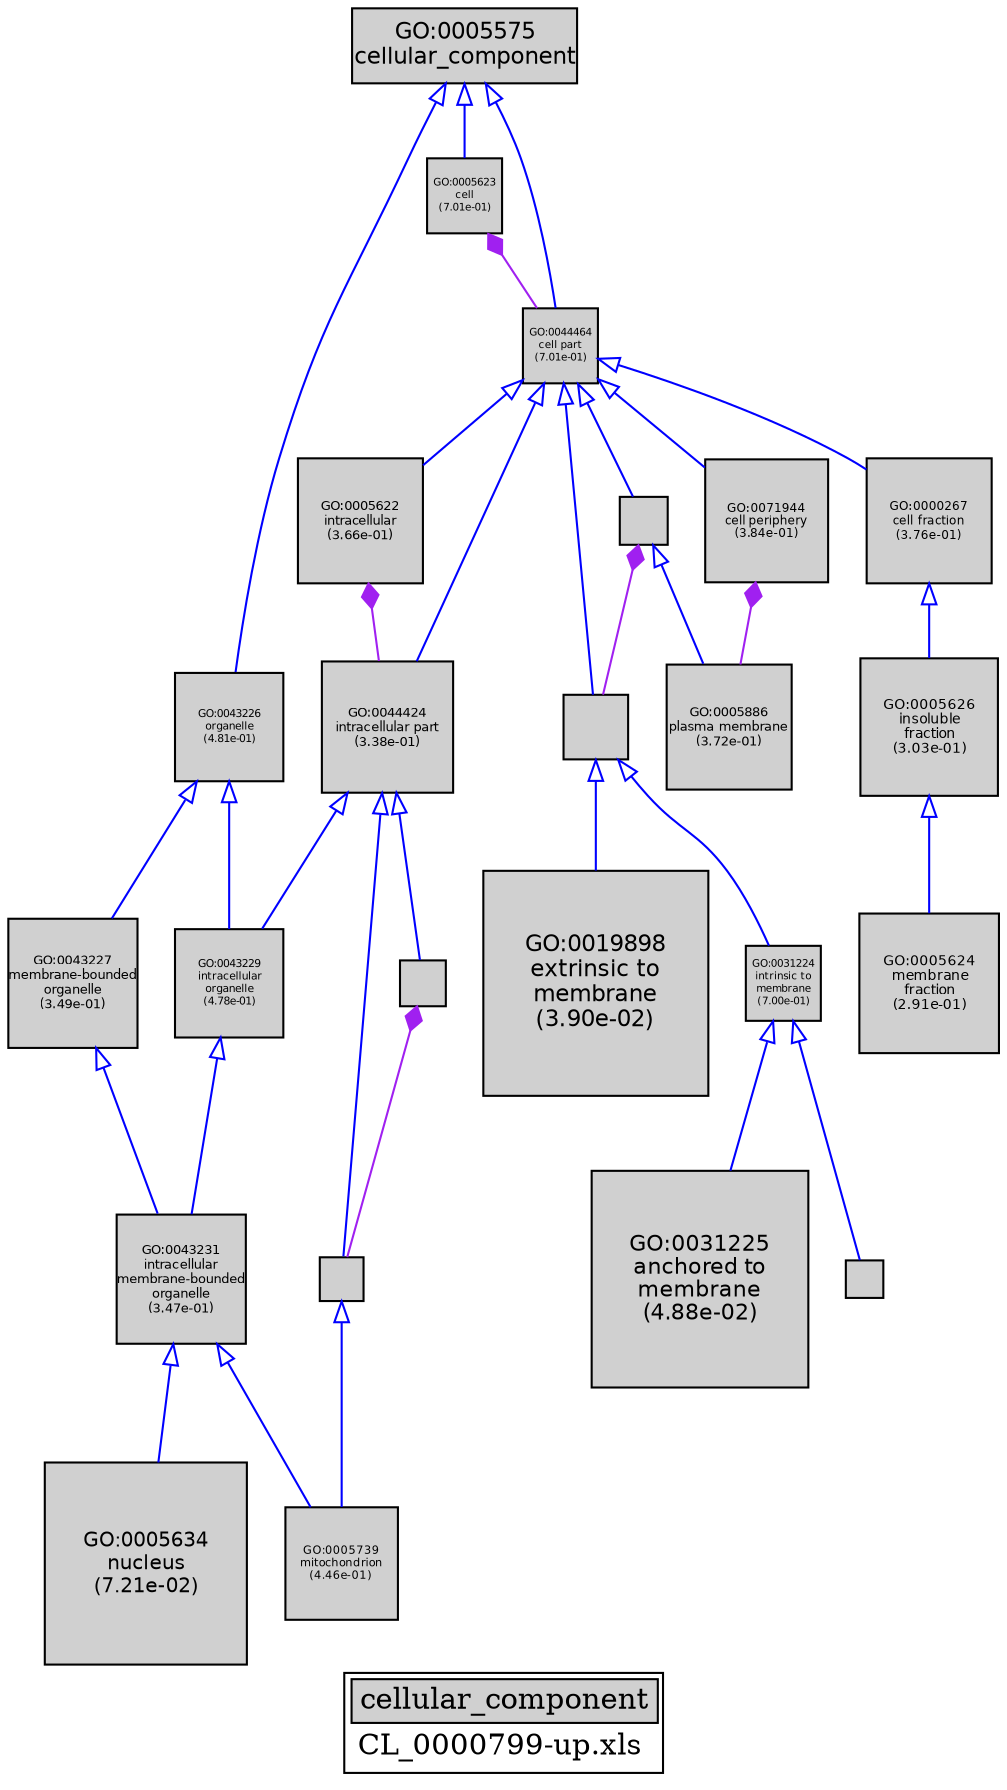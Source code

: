 digraph "cellular_component" {
graph [ bgcolor = "#FFFFFF", label = <<TABLE COLOR="black" BGCOLOR="white"><TR><TD COLSPAN="2" BGCOLOR="#D0D0D0"><FONT COLOR="black">cellular_component</FONT></TD></TR><TR><TD BORDER="0">CL_0000799-up.xls</TD></TR></TABLE>> ];
node [ fontname = "Helvetica" ];

subgraph "nodes" {

node [ style = "filled", fixedsize = "true", width = 1, shape = "box", fontsize = 9, fillcolor = "#D0D0D0", fontcolor = "black", color = "black" ];

"GO:0005739" [ URL = "#GO:0005739", label = <<TABLE BORDER="0"><TR><TD>GO:0005739<BR/>mitochondrion<BR/>(4.46e-01)</TD></TR></TABLE>>, width = 0.753324411111, shape = "box", fontsize = 5.42393576, height = 0.753324411111 ];
"GO:0043226" [ URL = "#GO:0043226", label = <<TABLE BORDER="0"><TR><TD>GO:0043226<BR/>organelle<BR/>(4.81e-01)</TD></TR></TABLE>>, width = 0.717965946149, shape = "box", fontsize = 5.16935481227, height = 0.717965946149 ];
"GO:0005626" [ URL = "#GO:0005626", label = <<TABLE BORDER="0"><TR><TD>GO:0005626<BR/>insoluble<BR/>fraction<BR/>(3.03e-01)</TD></TR></TABLE>>, width = 0.913540656728, shape = "box", fontsize = 6.57749272844, height = 0.913540656728 ];
"GO:0043227" [ URL = "#GO:0043227", label = <<TABLE BORDER="0"><TR><TD>GO:0043227<BR/>membrane-bounded<BR/>organelle<BR/>(3.49e-01)</TD></TR></TABLE>>, width = 0.858619957643, shape = "box", fontsize = 6.18206369503, height = 0.858619957643 ];
"GO:0005575" [ URL = "#GO:0005575", label = <<TABLE BORDER="0"><TR><TD>GO:0005575<BR/>cellular_component</TD></TR></TABLE>>, width = 1.5, shape = "box", fontsize = 10.8 ];
"GO:0031225" [ URL = "#GO:0031225", label = <<TABLE BORDER="0"><TR><TD>GO:0031225<BR/>anchored to<BR/>membrane<BR/>(4.88e-02)</TD></TR></TABLE>>, width = 1.44782530537, shape = "box", fontsize = 10.4243421987, height = 1.44782530537 ];
"GO:0043231" [ URL = "#GO:0043231", label = <<TABLE BORDER="0"><TR><TD>GO:0043231<BR/>intracellular<BR/>membrane-bounded<BR/>organelle<BR/>(3.47e-01)</TD></TR></TABLE>>, width = 0.860789982793, shape = "box", fontsize = 6.19768787611, height = 0.860789982793 ];
"GO:0005624" [ URL = "#GO:0005624", label = <<TABLE BORDER="0"><TR><TD>GO:0005624<BR/>membrane<BR/>fraction<BR/>(2.91e-01)</TD></TR></TABLE>>, width = 0.929046113623, shape = "box", fontsize = 6.68913201809, height = 0.929046113623 ];
"GO:0043229" [ URL = "#GO:0043229", label = <<TABLE BORDER="0"><TR><TD>GO:0043229<BR/>intracellular<BR/>organelle<BR/>(4.78e-01)</TD></TR></TABLE>>, width = 0.721298983445, shape = "box", fontsize = 5.1933526808, height = 0.721298983445 ];
"GO:0005737" [ URL = "#GO:0005737", label = "", width = 0.311975173006, shape = "box", height = 0.311975173006 ];
"GO:0005886" [ URL = "#GO:0005886", label = <<TABLE BORDER="0"><TR><TD>GO:0005886<BR/>plasma membrane<BR/>(3.72e-01)</TD></TR></TABLE>>, width = 0.832922986367, shape = "box", fontsize = 5.99704550184, height = 0.832922986367 ];
"GO:0071944" [ URL = "#GO:0071944", label = <<TABLE BORDER="0"><TR><TD>GO:0071944<BR/>cell periphery<BR/>(3.84e-01)</TD></TR></TABLE>>, width = 0.818881948406, shape = "box", fontsize = 5.89595002852, height = 0.818881948406 ];
"GO:0031224" [ URL = "#GO:0031224", label = <<TABLE BORDER="0"><TR><TD>GO:0031224<BR/>intrinsic to<BR/>membrane<BR/>(7.00e-01)</TD></TR></TABLE>>, width = 0.506047665132, shape = "box", fontsize = 5.0, height = 0.506047665132 ];
"GO:0044444" [ URL = "#GO:0044444", label = "", width = 0.285040622196, shape = "box", height = 0.285040622196 ];
"GO:0005622" [ URL = "#GO:0005622", label = <<TABLE BORDER="0"><TR><TD>GO:0005622<BR/>intracellular<BR/>(3.66e-01)</TD></TR></TABLE>>, width = 0.839615333609, shape = "box", fontsize = 6.04523040198, height = 0.839615333609 ];
"GO:0016021" [ URL = "#GO:0016021", label = "", width = 0.251139461399, shape = "box", height = 0.251139461399 ];
"GO:0044425" [ URL = "#GO:0044425", label = "", width = 0.436885031629, shape = "box", height = 0.436885031629 ];
"GO:0005623" [ URL = "#GO:0005623", label = <<TABLE BORDER="0"><TR><TD>GO:0005623<BR/>cell<BR/>(7.01e-01)</TD></TR></TABLE>>, width = 0.505438564058, shape = "box", fontsize = 5.0, height = 0.505438564058 ];
"GO:0016020" [ URL = "#GO:0016020", label = "", width = 0.312598118158, shape = "box", height = 0.312598118158 ];
"GO:0005634" [ URL = "#GO:0005634", label = <<TABLE BORDER="0"><TR><TD>GO:0005634<BR/>nucleus<BR/>(7.21e-02)</TD></TR></TABLE>>, width = 1.35133657406, shape = "box", fontsize = 9.72962333325, height = 1.35133657406 ];
"GO:0044424" [ URL = "#GO:0044424", label = <<TABLE BORDER="0"><TR><TD>GO:0044424<BR/>intracellular part<BR/>(3.38e-01)</TD></TR></TABLE>>, width = 0.871608728866, shape = "box", fontsize = 6.27558284783, height = 0.871608728866 ];
"GO:0019898" [ URL = "#GO:0019898", label = <<TABLE BORDER="0"><TR><TD>GO:0019898<BR/>extrinsic to<BR/>membrane<BR/>(3.90e-02)</TD></TR></TABLE>>, width = 1.5, shape = "box", fontsize = 10.8, height = 1.5 ];
"GO:0000267" [ URL = "#GO:0000267", label = <<TABLE BORDER="0"><TR><TD>GO:0000267<BR/>cell fraction<BR/>(3.76e-01)</TD></TR></TABLE>>, width = 0.828441472725, shape = "box", fontsize = 5.96477860362, height = 0.828441472725 ];
"GO:0044464" [ URL = "#GO:0044464", label = <<TABLE BORDER="0"><TR><TD>GO:0044464<BR/>cell part<BR/>(7.01e-01)</TD></TR></TABLE>>, width = 0.505438564058, shape = "box", fontsize = 5.0, height = 0.505438564058 ];
}
subgraph "edges" {


edge [ dir = "back", weight = 1 ];
subgraph "regulates" {


edge [ color = "cyan", arrowtail = "none" ];
subgraph "positive" {


edge [ color = "green", arrowtail = "vee" ];
}
subgraph "negative" {


edge [ color = "red", arrowtail = "tee" ];
}
}
subgraph "part_of" {


edge [ color = "purple", arrowtail = "diamond", weight = 2.5 ];
"GO:0005622" -> "GO:0044424";
"GO:0016020" -> "GO:0044425";
"GO:0005737" -> "GO:0044444";
"GO:0071944" -> "GO:0005886";
"GO:0005623" -> "GO:0044464";
}
subgraph "is_a" {


edge [ color = "blue", arrowtail = "empty", weight = 5.0 ];
"GO:0000267" -> "GO:0005626";
"GO:0005626" -> "GO:0005624";
"GO:0043226" -> "GO:0043227";
"GO:0043226" -> "GO:0043229";
"GO:0031224" -> "GO:0016021";
"GO:0044464" -> "GO:0005622";
"GO:0043231" -> "GO:0005634";
"GO:0044464" -> "GO:0000267";
"GO:0044464" -> "GO:0016020";
"GO:0043227" -> "GO:0043231";
"GO:0005575" -> "GO:0043226";
"GO:0044424" -> "GO:0043229";
"GO:0031224" -> "GO:0031225";
"GO:0044444" -> "GO:0005739";
"GO:0044425" -> "GO:0031224";
"GO:0044464" -> "GO:0044424";
"GO:0044424" -> "GO:0044444";
"GO:0044425" -> "GO:0019898";
"GO:0043231" -> "GO:0005739";
"GO:0044424" -> "GO:0005737";
"GO:0043229" -> "GO:0043231";
"GO:0044464" -> "GO:0044425";
"GO:0016020" -> "GO:0005886";
"GO:0005575" -> "GO:0044464";
"GO:0005575" -> "GO:0005623";
"GO:0044464" -> "GO:0071944";
}
}
}

